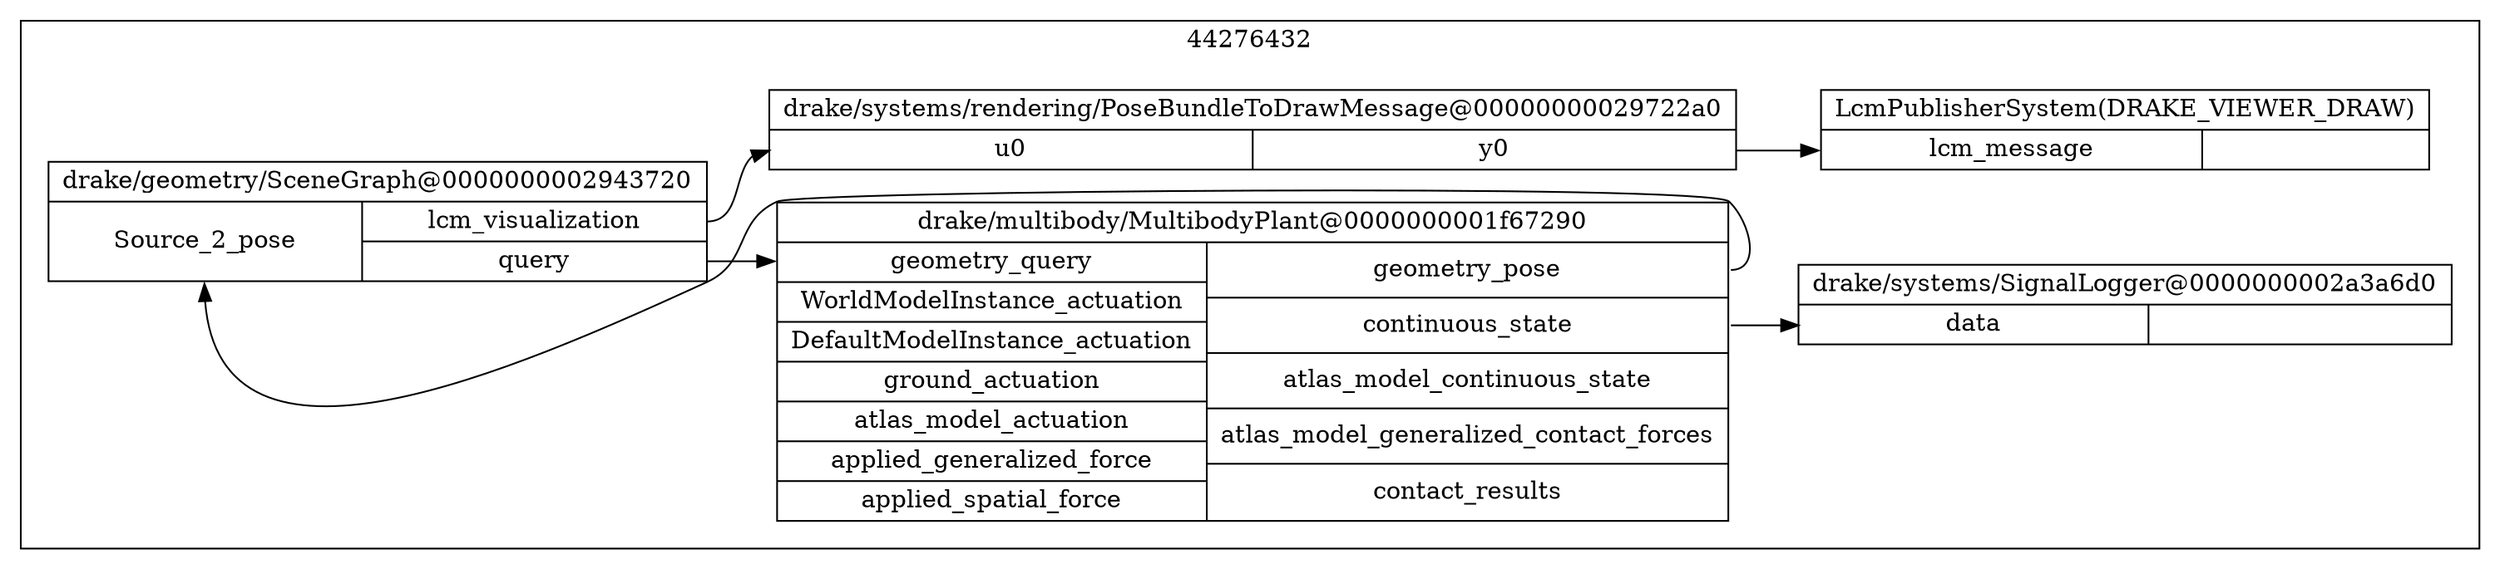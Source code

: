 digraph _44276432 {
rankdir=LR
subgraph cluster44276432diagram {
color=black
concentrate=true
label="44276432";
subgraph cluster44276432inputports {
rank=same
color=lightgrey
style=filled
label="input ports"
}
subgraph cluster44276432outputports {
rank=same
color=lightgrey
style=filled
label="output ports"
}
subgraph cluster44276432subsystems {
color=white
label=""
43267872 [shape=record, label="drake/geometry/SceneGraph@0000000002943720|{{<u0>Source_2_pose} | {<y0>lcm_visualization|<y1>query}}"];
32928400 [shape=record, label="drake/multibody/MultibodyPlant@0000000001f67290|{{<u0>geometry_query|<u1>WorldModelInstance_actuation|<u2>DefaultModelInstance_actuation|<u3>ground_actuation|<u4>atlas_model_actuation|<u5>applied_generalized_force|<u6>applied_spatial_force} | {<y0>geometry_pose|<y1>continuous_state|<y2>atlas_model_continuous_state|<y3>atlas_model_generalized_contact_forces|<y4>contact_results}}"];
43459232 [shape=record, label="drake/systems/rendering/PoseBundleToDrawMessage@00000000029722a0|{{<u0>u0} | {<y0>y0}}"];
43480880 [shape=record, label="LcmPublisherSystem(DRAKE_VIEWER_DRAW)|{{<u0>lcm_message} | {}}"];
44279504 [shape=record, label="drake/systems/SignalLogger@0000000002a3a6d0|{{<u0>data} | {}}"];
43267872:y1 -> 32928400:u0;
32928400:y0 -> 43267872:u0;
43267872:y0 -> 43459232:u0;
43459232:y0 -> 43480880:u0;
32928400:y1 -> 44279504:u0;
}
}
}
